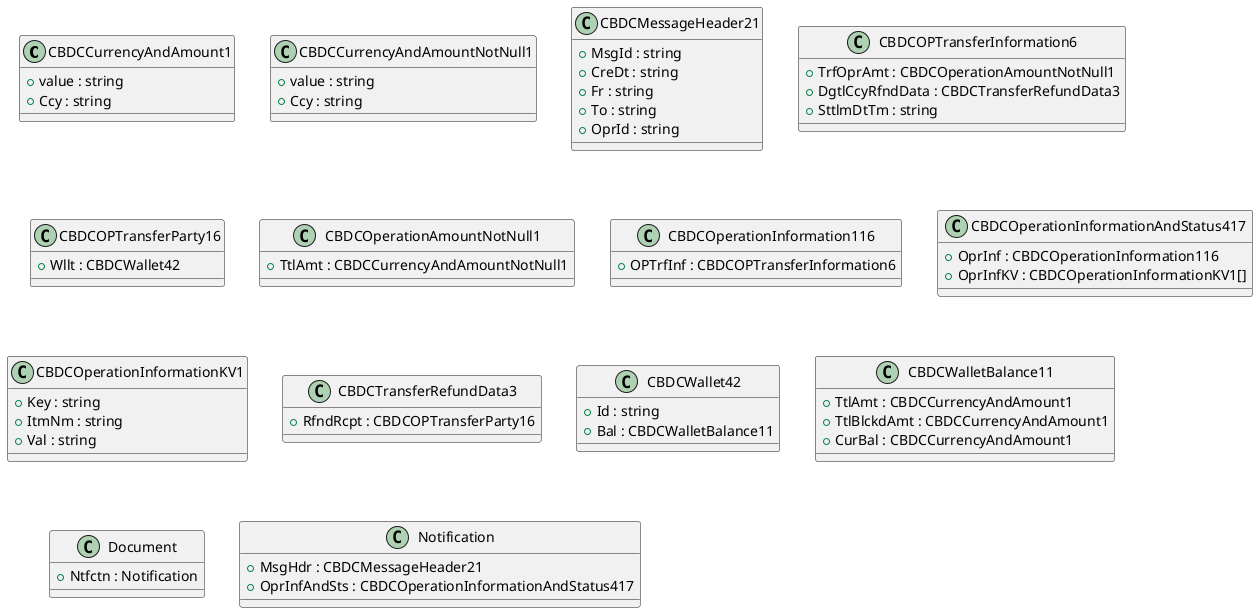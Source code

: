 @startuml

class CBDCCurrencyAndAmount1 {
    +value : string
    +Ccy : string
}
class CBDCCurrencyAndAmountNotNull1 {
    +value : string
    +Ccy : string
}
class CBDCMessageHeader21 {
    +MsgId : string
    +CreDt : string
    +Fr : string
    +To : string
    +OprId : string
}
class CBDCOPTransferInformation6 {
    +TrfOprAmt : CBDCOperationAmountNotNull1
    +DgtlCcyRfndData : CBDCTransferRefundData3
    +SttlmDtTm : string
}
class CBDCOPTransferParty16 {
    +Wllt : CBDCWallet42
}
class CBDCOperationAmountNotNull1 {
    +TtlAmt : CBDCCurrencyAndAmountNotNull1
}
class CBDCOperationInformation116 {
    +OPTrfInf : CBDCOPTransferInformation6
}
class CBDCOperationInformationAndStatus417 {
    +OprInf : CBDCOperationInformation116
    +OprInfKV : CBDCOperationInformationKV1[]
}
class CBDCOperationInformationKV1 {
    +Key : string
    +ItmNm : string
    +Val : string
}
class CBDCTransferRefundData3 {
    +RfndRcpt : CBDCOPTransferParty16
}
class CBDCWallet42 {
    +Id : string
    +Bal : CBDCWalletBalance11
}
class CBDCWalletBalance11 {
    +TtlAmt : CBDCCurrencyAndAmount1
    +TtlBlckdAmt : CBDCCurrencyAndAmount1
    +CurBal : CBDCCurrencyAndAmount1
}
class Document {
    +Ntfctn : Notification
}
class Notification {
    +MsgHdr : CBDCMessageHeader21
    +OprInfAndSts : CBDCOperationInformationAndStatus417
}

@enduml
